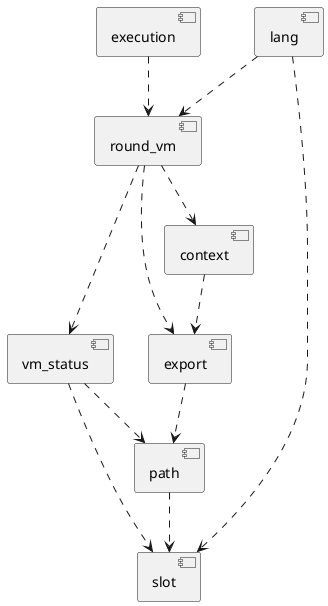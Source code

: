 @startuml
component export
component context
component round_vm
component vm_status
component path
component slot
component execution
component lang
context ..> export
slot <.up. path
export ..> path
path <.up. vm_status
slot <.up. vm_status
vm_status <.up. round_vm
export <.up. round_vm
context <.up. round_vm
execution ..> round_vm
lang ..> round_vm
lang ..> slot
@enduml